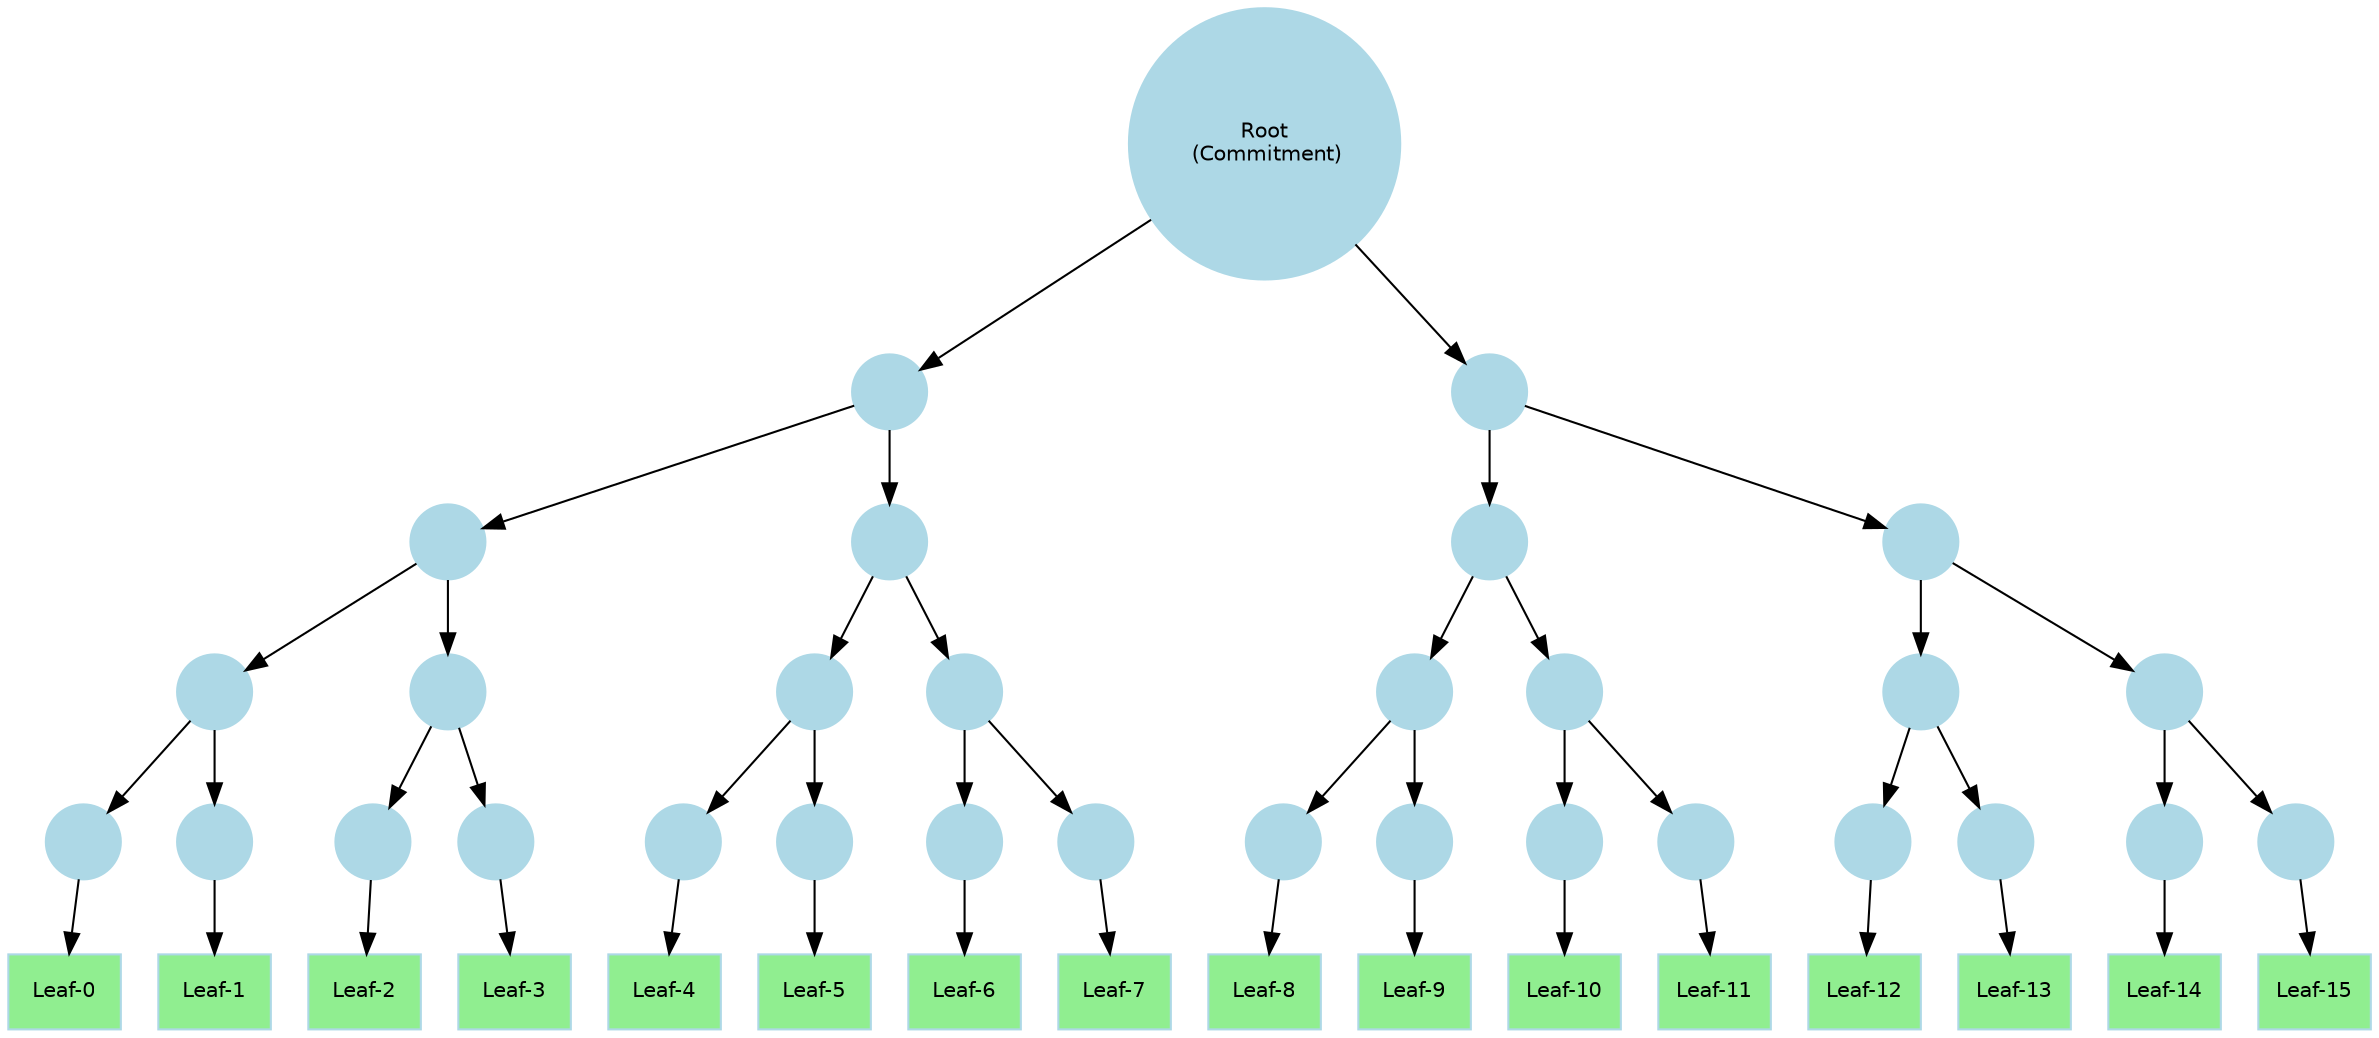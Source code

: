 digraph MerkleTree {
    rankdir=TB;
    node [shape=circle, style=filled, color=lightblue, fontname="Helvetica", fontsize=10];

    // Root node
    Root [label="Root\n (Commitment)"];

    L1_0 [label=""];
    L1_1 [label=""];

    L2_0 [label=""];
    L2_1 [label=""];
    L2_2 [label=""];
    L2_3 [label=""];
    
    L3_0 [label=""];
    L3_1 [label=""];
    L3_2 [label=""];
    L3_3 [label=""];
    L3_4 [label=""];
    L3_5 [label=""];
    L3_6 [label=""];
    L3_7 [label=""];
    
    L4_0 [label=""];
    L4_1 [label=""];
    L4_2 [label=""];
    L4_3 [label=""];
    L4_4 [label=""];
    L4_5 [label=""];
    L4_6 [label=""];
    L4_7 [label=""];
    L4_8 [label=""];
    L4_9 [label=""];
    L4_10 [label=""];
    L4_11 [label=""];
    L4_12 [label=""];
    L4_13 [label=""];
    L4_14 [label=""];
    L4_15 [label=""];
    
    node [style=filled, fillcolor=lightgreen, shape=rect];
    Leaf_0 [label="Leaf-0"];
    Leaf_1 [label="Leaf-1"];
    Leaf_2 [label="Leaf-2"];
    Leaf_3 [label="Leaf-3"];
    Leaf_4 [label="Leaf-4"];
    Leaf_5 [label="Leaf-5"];
    Leaf_6 [label="Leaf-6"];
    Leaf_7 [label="Leaf-7"];
    Leaf_8 [label="Leaf-8"];
    Leaf_9 [label="Leaf-9"];
    Leaf_10 [label="Leaf-10"];
    Leaf_11 [label="Leaf-11"];
    Leaf_12 [label="Leaf-12"];
    Leaf_13 [label="Leaf-13"];
    Leaf_14 [label="Leaf-14"];
    Leaf_15 [label="Leaf-15"];
    

    // Connections: Internal nodes to root
    Root -> L1_0;
    Root -> L1_1;

    // Connections
    L1_0 -> L2_0;
    L1_0 -> L2_1;
    L1_1 -> L2_2;
    L1_1 -> L2_3;
    
    L2_0 -> L3_0;
    L2_0 -> L3_1;
    L2_1 -> L3_2;
    L2_1 -> L3_3;
    L2_2 -> L3_4;
    L2_2 -> L3_5;
    L2_3 -> L3_6;
    L2_3 -> L3_7;
    
    L3_0 -> L4_0;
    L3_0 -> L4_1;
    L3_1 -> L4_2;
    L3_1 -> L4_3;
    L3_2 -> L4_4;
    L3_2 -> L4_5;
    L3_3 -> L4_6;
    L3_3 -> L4_7;
    L3_4 -> L4_8;
    L3_4 -> L4_9;
    L3_5 -> L4_10;
    L3_5 -> L4_11;
    L3_6 -> L4_12;
    L3_6 -> L4_13;
    L3_7 -> L4_14;
    L3_7 -> L4_15;
    
    L4_0 -> Leaf_0;
    L4_1 -> Leaf_1;
    L4_2 -> Leaf_2;
    L4_3 -> Leaf_3;
    L4_4 -> Leaf_4;
    L4_5 -> Leaf_5;
    L4_6 -> Leaf_6;
    L4_7 -> Leaf_7;
    L4_8 -> Leaf_8;
    L4_9 -> Leaf_9;
    L4_10 -> Leaf_10;
    L4_11 -> Leaf_11;
    L4_12 -> Leaf_12;
    L4_13 -> Leaf_13;
    L4_14 -> Leaf_14;
    L4_15 -> Leaf_15;
    
}